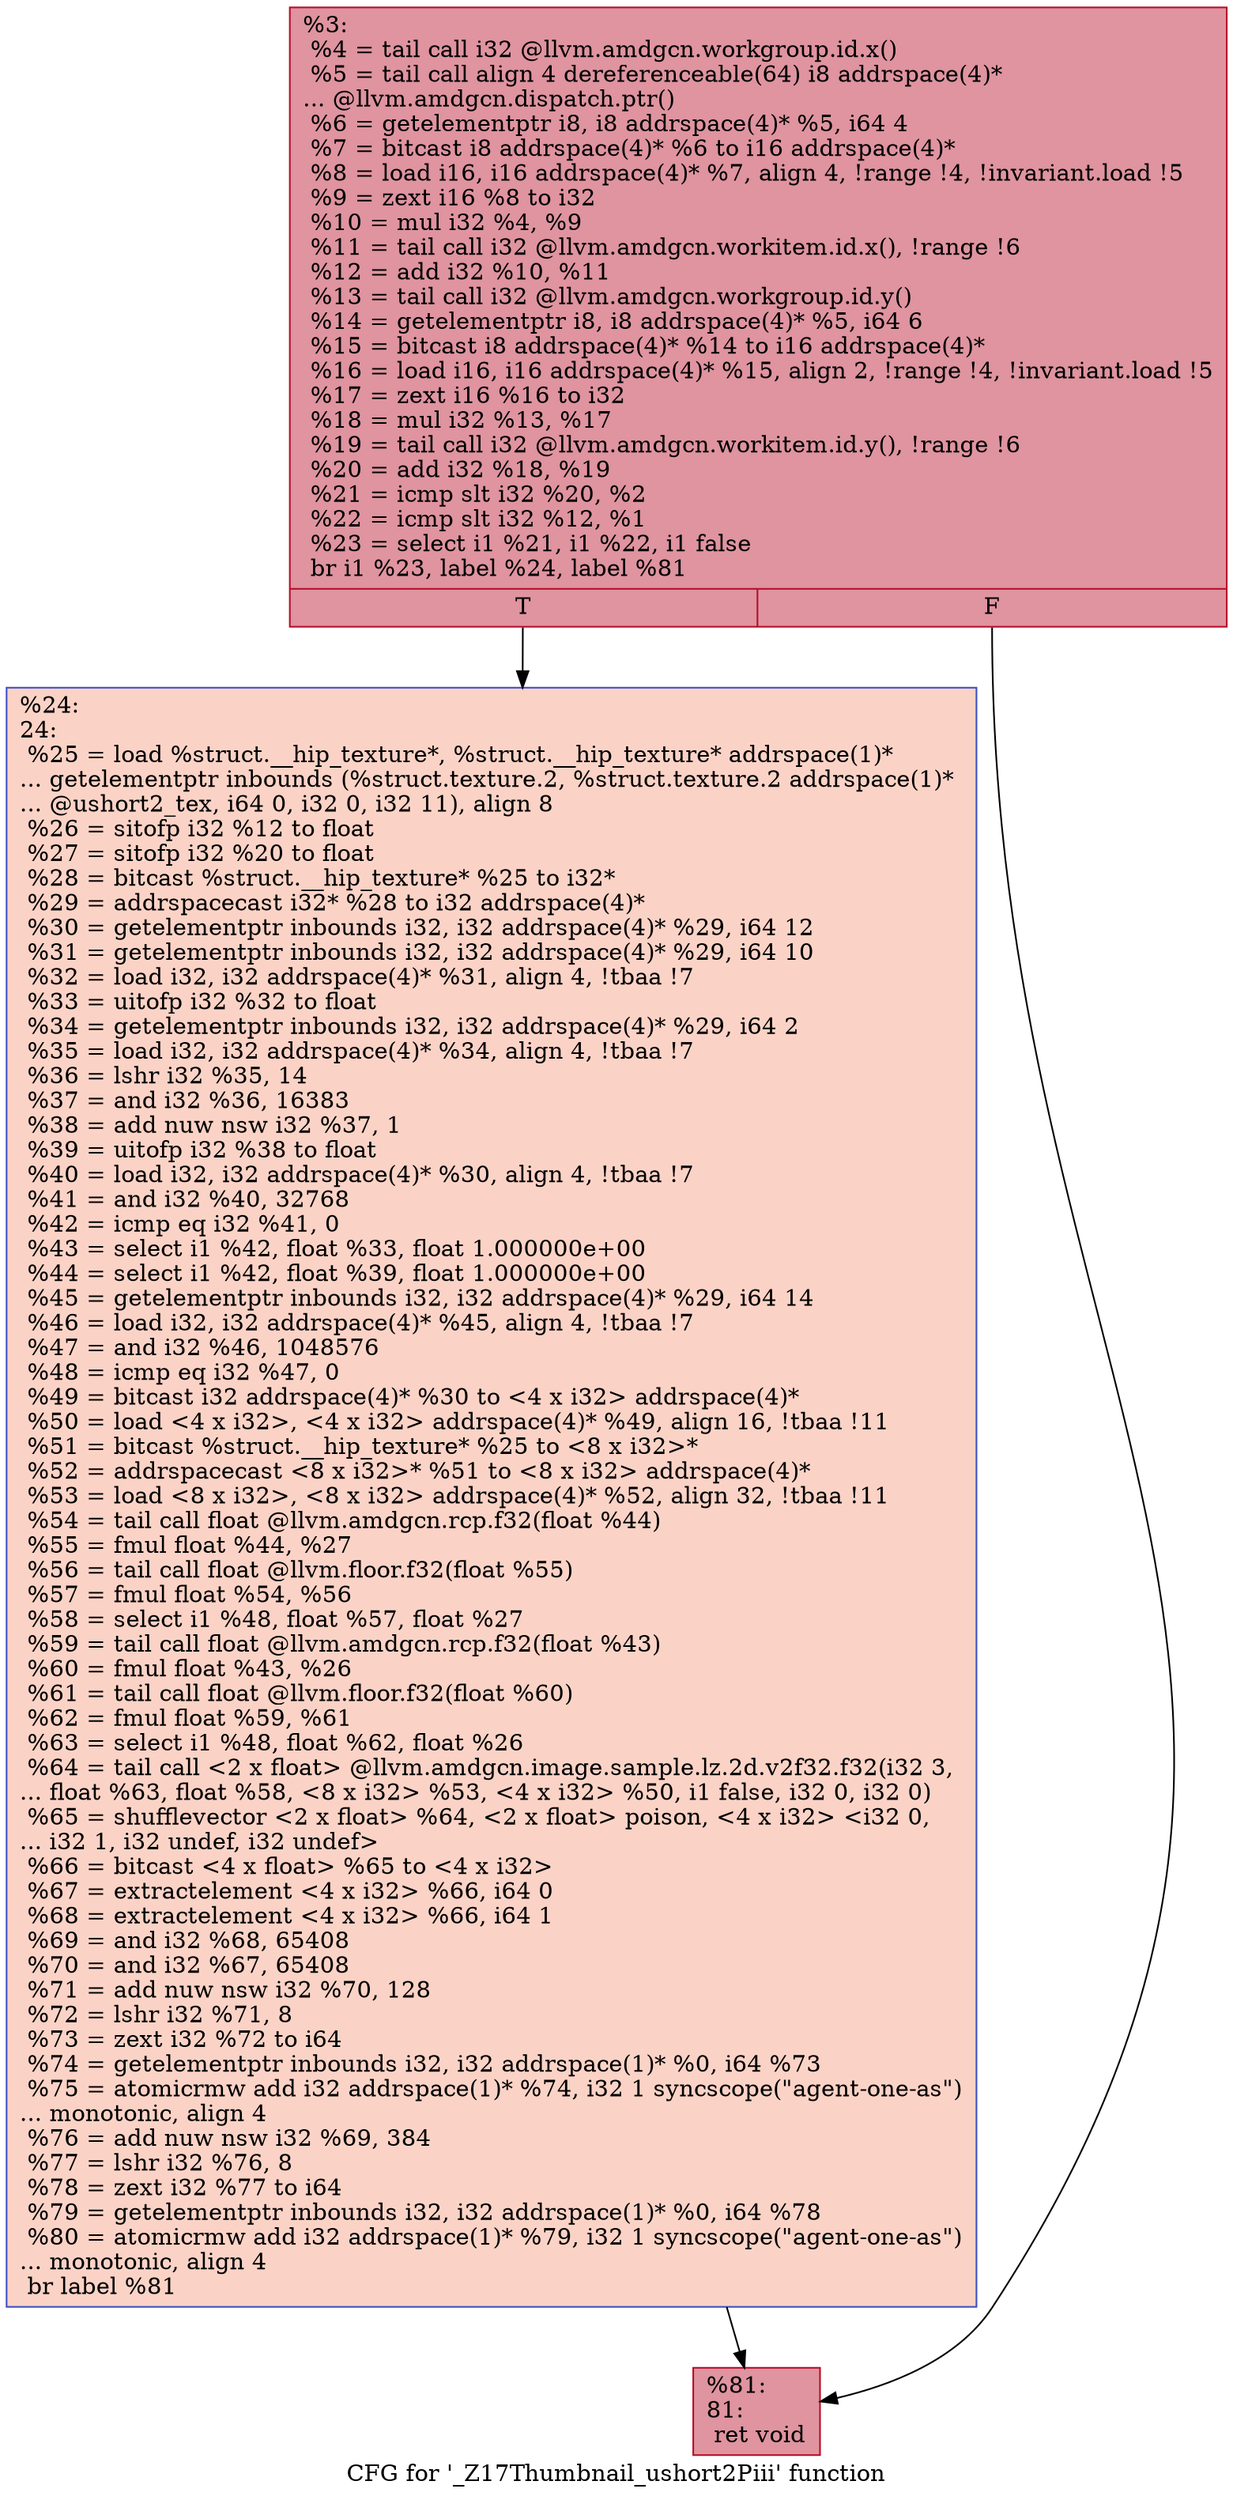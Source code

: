 digraph "CFG for '_Z17Thumbnail_ushort2Piii' function" {
	label="CFG for '_Z17Thumbnail_ushort2Piii' function";

	Node0x47d4ae0 [shape=record,color="#b70d28ff", style=filled, fillcolor="#b70d2870",label="{%3:\l  %4 = tail call i32 @llvm.amdgcn.workgroup.id.x()\l  %5 = tail call align 4 dereferenceable(64) i8 addrspace(4)*\l... @llvm.amdgcn.dispatch.ptr()\l  %6 = getelementptr i8, i8 addrspace(4)* %5, i64 4\l  %7 = bitcast i8 addrspace(4)* %6 to i16 addrspace(4)*\l  %8 = load i16, i16 addrspace(4)* %7, align 4, !range !4, !invariant.load !5\l  %9 = zext i16 %8 to i32\l  %10 = mul i32 %4, %9\l  %11 = tail call i32 @llvm.amdgcn.workitem.id.x(), !range !6\l  %12 = add i32 %10, %11\l  %13 = tail call i32 @llvm.amdgcn.workgroup.id.y()\l  %14 = getelementptr i8, i8 addrspace(4)* %5, i64 6\l  %15 = bitcast i8 addrspace(4)* %14 to i16 addrspace(4)*\l  %16 = load i16, i16 addrspace(4)* %15, align 2, !range !4, !invariant.load !5\l  %17 = zext i16 %16 to i32\l  %18 = mul i32 %13, %17\l  %19 = tail call i32 @llvm.amdgcn.workitem.id.y(), !range !6\l  %20 = add i32 %18, %19\l  %21 = icmp slt i32 %20, %2\l  %22 = icmp slt i32 %12, %1\l  %23 = select i1 %21, i1 %22, i1 false\l  br i1 %23, label %24, label %81\l|{<s0>T|<s1>F}}"];
	Node0x47d4ae0:s0 -> Node0x47d7f40;
	Node0x47d4ae0:s1 -> Node0x47d7fd0;
	Node0x47d7f40 [shape=record,color="#3d50c3ff", style=filled, fillcolor="#f59c7d70",label="{%24:\l24:                                               \l  %25 = load %struct.__hip_texture*, %struct.__hip_texture* addrspace(1)*\l... getelementptr inbounds (%struct.texture.2, %struct.texture.2 addrspace(1)*\l... @ushort2_tex, i64 0, i32 0, i32 11), align 8\l  %26 = sitofp i32 %12 to float\l  %27 = sitofp i32 %20 to float\l  %28 = bitcast %struct.__hip_texture* %25 to i32*\l  %29 = addrspacecast i32* %28 to i32 addrspace(4)*\l  %30 = getelementptr inbounds i32, i32 addrspace(4)* %29, i64 12\l  %31 = getelementptr inbounds i32, i32 addrspace(4)* %29, i64 10\l  %32 = load i32, i32 addrspace(4)* %31, align 4, !tbaa !7\l  %33 = uitofp i32 %32 to float\l  %34 = getelementptr inbounds i32, i32 addrspace(4)* %29, i64 2\l  %35 = load i32, i32 addrspace(4)* %34, align 4, !tbaa !7\l  %36 = lshr i32 %35, 14\l  %37 = and i32 %36, 16383\l  %38 = add nuw nsw i32 %37, 1\l  %39 = uitofp i32 %38 to float\l  %40 = load i32, i32 addrspace(4)* %30, align 4, !tbaa !7\l  %41 = and i32 %40, 32768\l  %42 = icmp eq i32 %41, 0\l  %43 = select i1 %42, float %33, float 1.000000e+00\l  %44 = select i1 %42, float %39, float 1.000000e+00\l  %45 = getelementptr inbounds i32, i32 addrspace(4)* %29, i64 14\l  %46 = load i32, i32 addrspace(4)* %45, align 4, !tbaa !7\l  %47 = and i32 %46, 1048576\l  %48 = icmp eq i32 %47, 0\l  %49 = bitcast i32 addrspace(4)* %30 to \<4 x i32\> addrspace(4)*\l  %50 = load \<4 x i32\>, \<4 x i32\> addrspace(4)* %49, align 16, !tbaa !11\l  %51 = bitcast %struct.__hip_texture* %25 to \<8 x i32\>*\l  %52 = addrspacecast \<8 x i32\>* %51 to \<8 x i32\> addrspace(4)*\l  %53 = load \<8 x i32\>, \<8 x i32\> addrspace(4)* %52, align 32, !tbaa !11\l  %54 = tail call float @llvm.amdgcn.rcp.f32(float %44)\l  %55 = fmul float %44, %27\l  %56 = tail call float @llvm.floor.f32(float %55)\l  %57 = fmul float %54, %56\l  %58 = select i1 %48, float %57, float %27\l  %59 = tail call float @llvm.amdgcn.rcp.f32(float %43)\l  %60 = fmul float %43, %26\l  %61 = tail call float @llvm.floor.f32(float %60)\l  %62 = fmul float %59, %61\l  %63 = select i1 %48, float %62, float %26\l  %64 = tail call \<2 x float\> @llvm.amdgcn.image.sample.lz.2d.v2f32.f32(i32 3,\l... float %63, float %58, \<8 x i32\> %53, \<4 x i32\> %50, i1 false, i32 0, i32 0)\l  %65 = shufflevector \<2 x float\> %64, \<2 x float\> poison, \<4 x i32\> \<i32 0,\l... i32 1, i32 undef, i32 undef\>\l  %66 = bitcast \<4 x float\> %65 to \<4 x i32\>\l  %67 = extractelement \<4 x i32\> %66, i64 0\l  %68 = extractelement \<4 x i32\> %66, i64 1\l  %69 = and i32 %68, 65408\l  %70 = and i32 %67, 65408\l  %71 = add nuw nsw i32 %70, 128\l  %72 = lshr i32 %71, 8\l  %73 = zext i32 %72 to i64\l  %74 = getelementptr inbounds i32, i32 addrspace(1)* %0, i64 %73\l  %75 = atomicrmw add i32 addrspace(1)* %74, i32 1 syncscope(\"agent-one-as\")\l... monotonic, align 4\l  %76 = add nuw nsw i32 %69, 384\l  %77 = lshr i32 %76, 8\l  %78 = zext i32 %77 to i64\l  %79 = getelementptr inbounds i32, i32 addrspace(1)* %0, i64 %78\l  %80 = atomicrmw add i32 addrspace(1)* %79, i32 1 syncscope(\"agent-one-as\")\l... monotonic, align 4\l  br label %81\l}"];
	Node0x47d7f40 -> Node0x47d7fd0;
	Node0x47d7fd0 [shape=record,color="#b70d28ff", style=filled, fillcolor="#b70d2870",label="{%81:\l81:                                               \l  ret void\l}"];
}
